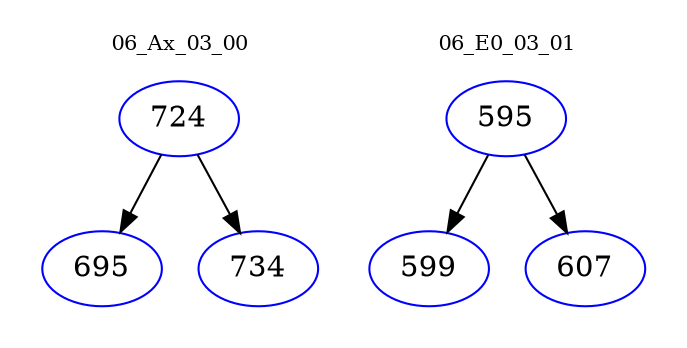 digraph{
subgraph cluster_0 {
color = white
label = "06_Ax_03_00";
fontsize=10;
T0_724 [label="724", color="blue"]
T0_724 -> T0_695 [color="black"]
T0_695 [label="695", color="blue"]
T0_724 -> T0_734 [color="black"]
T0_734 [label="734", color="blue"]
}
subgraph cluster_1 {
color = white
label = "06_E0_03_01";
fontsize=10;
T1_595 [label="595", color="blue"]
T1_595 -> T1_599 [color="black"]
T1_599 [label="599", color="blue"]
T1_595 -> T1_607 [color="black"]
T1_607 [label="607", color="blue"]
}
}
